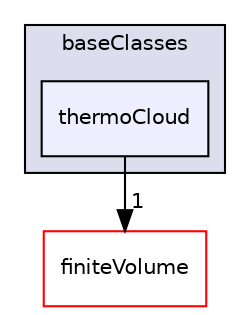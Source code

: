 digraph "src/lagrangian/intermediate/clouds/baseClasses/thermoCloud" {
  bgcolor=transparent;
  compound=true
  node [ fontsize="10", fontname="Helvetica"];
  edge [ labelfontsize="10", labelfontname="Helvetica"];
  subgraph clusterdir_8406eabe9caa8508b9c075038a008bd7 {
    graph [ bgcolor="#ddddee", pencolor="black", label="baseClasses" fontname="Helvetica", fontsize="10", URL="dir_8406eabe9caa8508b9c075038a008bd7.html"]
  dir_ae8daa7f5f4fb4a851830898e20e2288 [shape=box, label="thermoCloud", style="filled", fillcolor="#eeeeff", pencolor="black", URL="dir_ae8daa7f5f4fb4a851830898e20e2288.html"];
  }
  dir_9bd15774b555cf7259a6fa18f99fe99b [shape=box label="finiteVolume" color="red" URL="dir_9bd15774b555cf7259a6fa18f99fe99b.html"];
  dir_ae8daa7f5f4fb4a851830898e20e2288->dir_9bd15774b555cf7259a6fa18f99fe99b [headlabel="1", labeldistance=1.5 headhref="dir_001435_000896.html"];
}

